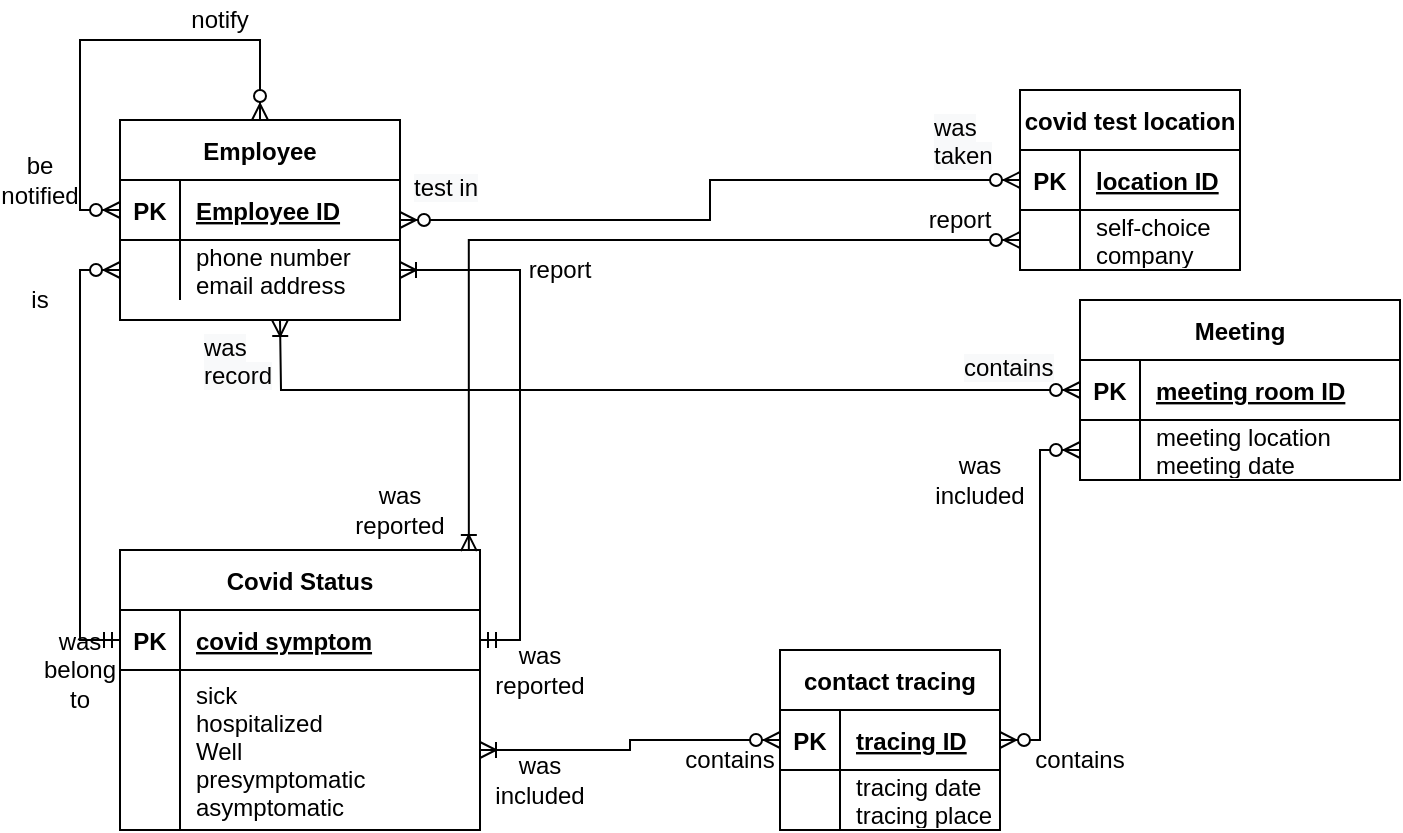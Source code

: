 <mxfile version="15.1.4" type="github">
  <diagram id="R2lEEEUBdFMjLlhIrx00" name="Page-1">
    <mxGraphModel dx="1113" dy="598" grid="1" gridSize="10" guides="1" tooltips="1" connect="1" arrows="1" fold="1" page="1" pageScale="1" pageWidth="850" pageHeight="1100" math="0" shadow="0" extFonts="Permanent Marker^https://fonts.googleapis.com/css?family=Permanent+Marker">
      <root>
        <mxCell id="0" />
        <mxCell id="1" parent="0" />
        <mxCell id="C-vyLk0tnHw3VtMMgP7b-2" value="Covid Status" style="shape=table;startSize=30;container=1;collapsible=1;childLayout=tableLayout;fixedRows=1;rowLines=0;fontStyle=1;align=center;resizeLast=1;" parent="1" vertex="1">
          <mxGeometry x="60" y="335" width="180" height="140" as="geometry" />
        </mxCell>
        <mxCell id="C-vyLk0tnHw3VtMMgP7b-3" value="" style="shape=partialRectangle;collapsible=0;dropTarget=0;pointerEvents=0;fillColor=none;points=[[0,0.5],[1,0.5]];portConstraint=eastwest;top=0;left=0;right=0;bottom=1;" parent="C-vyLk0tnHw3VtMMgP7b-2" vertex="1">
          <mxGeometry y="30" width="180" height="30" as="geometry" />
        </mxCell>
        <mxCell id="C-vyLk0tnHw3VtMMgP7b-4" value="PK" style="shape=partialRectangle;overflow=hidden;connectable=0;fillColor=none;top=0;left=0;bottom=0;right=0;fontStyle=1;" parent="C-vyLk0tnHw3VtMMgP7b-3" vertex="1">
          <mxGeometry width="30" height="30" as="geometry" />
        </mxCell>
        <mxCell id="C-vyLk0tnHw3VtMMgP7b-5" value="covid symptom" style="shape=partialRectangle;overflow=hidden;connectable=0;fillColor=none;top=0;left=0;bottom=0;right=0;align=left;spacingLeft=6;fontStyle=5;" parent="C-vyLk0tnHw3VtMMgP7b-3" vertex="1">
          <mxGeometry x="30" width="150" height="30" as="geometry" />
        </mxCell>
        <mxCell id="C-vyLk0tnHw3VtMMgP7b-6" value="" style="shape=partialRectangle;collapsible=0;dropTarget=0;pointerEvents=0;fillColor=none;points=[[0,0.5],[1,0.5]];portConstraint=eastwest;top=0;left=0;right=0;bottom=0;" parent="C-vyLk0tnHw3VtMMgP7b-2" vertex="1">
          <mxGeometry y="60" width="180" height="80" as="geometry" />
        </mxCell>
        <mxCell id="C-vyLk0tnHw3VtMMgP7b-7" value="" style="shape=partialRectangle;overflow=hidden;connectable=0;fillColor=none;top=0;left=0;bottom=0;right=0;" parent="C-vyLk0tnHw3VtMMgP7b-6" vertex="1">
          <mxGeometry width="30" height="80" as="geometry" />
        </mxCell>
        <mxCell id="C-vyLk0tnHw3VtMMgP7b-8" value="sick&#xa;hospitalized&#xa;Well&#xa;presymptomatic&#xa;asymptomatic" style="shape=partialRectangle;overflow=hidden;connectable=0;fillColor=none;top=0;left=0;bottom=0;right=0;align=left;spacingLeft=6;" parent="C-vyLk0tnHw3VtMMgP7b-6" vertex="1">
          <mxGeometry x="30" width="150" height="80" as="geometry" />
        </mxCell>
        <mxCell id="XWmWEkHzmsbkPRWzCS1h-53" style="edgeStyle=orthogonalEdgeStyle;rounded=0;orthogonalLoop=1;jettySize=auto;html=1;exitX=1;exitY=0.5;exitDx=0;exitDy=0;entryX=0;entryY=0.5;entryDx=0;entryDy=0;startArrow=ERzeroToMany;startFill=1;endArrow=ERzeroToMany;endFill=1;" parent="1" source="C-vyLk0tnHw3VtMMgP7b-23" target="XWmWEkHzmsbkPRWzCS1h-47" edge="1">
          <mxGeometry relative="1" as="geometry" />
        </mxCell>
        <mxCell id="C-vyLk0tnHw3VtMMgP7b-23" value="Employee" style="shape=table;startSize=30;container=1;collapsible=1;childLayout=tableLayout;fixedRows=1;rowLines=0;fontStyle=1;align=center;resizeLast=1;" parent="1" vertex="1">
          <mxGeometry x="60" y="120" width="140" height="100" as="geometry" />
        </mxCell>
        <mxCell id="C-vyLk0tnHw3VtMMgP7b-24" value="" style="shape=partialRectangle;collapsible=0;dropTarget=0;pointerEvents=0;fillColor=none;points=[[0,0.5],[1,0.5]];portConstraint=eastwest;top=0;left=0;right=0;bottom=1;" parent="C-vyLk0tnHw3VtMMgP7b-23" vertex="1">
          <mxGeometry y="30" width="140" height="30" as="geometry" />
        </mxCell>
        <mxCell id="C-vyLk0tnHw3VtMMgP7b-25" value="PK" style="shape=partialRectangle;overflow=hidden;connectable=0;fillColor=none;top=0;left=0;bottom=0;right=0;fontStyle=1;" parent="C-vyLk0tnHw3VtMMgP7b-24" vertex="1">
          <mxGeometry width="30" height="30" as="geometry" />
        </mxCell>
        <mxCell id="C-vyLk0tnHw3VtMMgP7b-26" value="Employee ID" style="shape=partialRectangle;overflow=hidden;connectable=0;fillColor=none;top=0;left=0;bottom=0;right=0;align=left;spacingLeft=6;fontStyle=5;" parent="C-vyLk0tnHw3VtMMgP7b-24" vertex="1">
          <mxGeometry x="30" width="110" height="30" as="geometry" />
        </mxCell>
        <mxCell id="C-vyLk0tnHw3VtMMgP7b-27" value="" style="shape=partialRectangle;collapsible=0;dropTarget=0;pointerEvents=0;fillColor=none;points=[[0,0.5],[1,0.5]];portConstraint=eastwest;top=0;left=0;right=0;bottom=0;" parent="C-vyLk0tnHw3VtMMgP7b-23" vertex="1">
          <mxGeometry y="60" width="140" height="30" as="geometry" />
        </mxCell>
        <mxCell id="C-vyLk0tnHw3VtMMgP7b-28" value="" style="shape=partialRectangle;overflow=hidden;connectable=0;fillColor=none;top=0;left=0;bottom=0;right=0;" parent="C-vyLk0tnHw3VtMMgP7b-27" vertex="1">
          <mxGeometry width="30" height="30" as="geometry" />
        </mxCell>
        <mxCell id="C-vyLk0tnHw3VtMMgP7b-29" value="phone number&#xa;email address" style="shape=partialRectangle;overflow=hidden;connectable=0;fillColor=none;top=0;left=0;bottom=0;right=0;align=left;spacingLeft=6;" parent="C-vyLk0tnHw3VtMMgP7b-27" vertex="1">
          <mxGeometry x="30" width="110" height="30" as="geometry" />
        </mxCell>
        <mxCell id="XWmWEkHzmsbkPRWzCS1h-21" style="edgeStyle=orthogonalEdgeStyle;rounded=0;orthogonalLoop=1;jettySize=auto;html=1;exitX=0;exitY=0.5;exitDx=0;exitDy=0;startArrow=ERzeroToMany;startFill=1;endArrow=ERzeroToMany;endFill=1;entryX=0.5;entryY=0;entryDx=0;entryDy=0;" parent="C-vyLk0tnHw3VtMMgP7b-23" source="C-vyLk0tnHw3VtMMgP7b-24" target="C-vyLk0tnHw3VtMMgP7b-23" edge="1">
          <mxGeometry relative="1" as="geometry">
            <mxPoint x="-10" y="-40.0" as="targetPoint" />
            <Array as="points">
              <mxPoint x="-20" y="45" />
              <mxPoint x="-20" y="-40" />
              <mxPoint x="70" y="-40" />
            </Array>
          </mxGeometry>
        </mxCell>
        <mxCell id="XWmWEkHzmsbkPRWzCS1h-3" value="is" style="text;html=1;strokeColor=none;fillColor=none;align=center;verticalAlign=middle;whiteSpace=wrap;rounded=0;" parent="1" vertex="1">
          <mxGeometry y="210" width="40" as="geometry" />
        </mxCell>
        <mxCell id="XWmWEkHzmsbkPRWzCS1h-4" value="was reported" style="text;html=1;strokeColor=none;fillColor=none;align=center;verticalAlign=middle;whiteSpace=wrap;rounded=0;" parent="1" vertex="1">
          <mxGeometry x="250" y="390" width="40" height="10" as="geometry" />
        </mxCell>
        <mxCell id="XWmWEkHzmsbkPRWzCS1h-10" value="Meeting" style="shape=table;startSize=30;container=1;collapsible=1;childLayout=tableLayout;fixedRows=1;rowLines=0;fontStyle=1;align=center;resizeLast=1;" parent="1" vertex="1">
          <mxGeometry x="540" y="210" width="160" height="90" as="geometry">
            <mxRectangle x="610" y="250" width="80" height="30" as="alternateBounds" />
          </mxGeometry>
        </mxCell>
        <mxCell id="XWmWEkHzmsbkPRWzCS1h-11" value="" style="shape=partialRectangle;collapsible=0;dropTarget=0;pointerEvents=0;fillColor=none;points=[[0,0.5],[1,0.5]];portConstraint=eastwest;top=0;left=0;right=0;bottom=1;" parent="XWmWEkHzmsbkPRWzCS1h-10" vertex="1">
          <mxGeometry y="30" width="160" height="30" as="geometry" />
        </mxCell>
        <mxCell id="XWmWEkHzmsbkPRWzCS1h-12" value="PK" style="shape=partialRectangle;overflow=hidden;connectable=0;fillColor=none;top=0;left=0;bottom=0;right=0;fontStyle=1;" parent="XWmWEkHzmsbkPRWzCS1h-11" vertex="1">
          <mxGeometry width="30" height="30" as="geometry" />
        </mxCell>
        <mxCell id="XWmWEkHzmsbkPRWzCS1h-13" value="meeting room ID" style="shape=partialRectangle;overflow=hidden;connectable=0;fillColor=none;top=0;left=0;bottom=0;right=0;align=left;spacingLeft=6;fontStyle=5;" parent="XWmWEkHzmsbkPRWzCS1h-11" vertex="1">
          <mxGeometry x="30" width="130" height="30" as="geometry" />
        </mxCell>
        <mxCell id="XWmWEkHzmsbkPRWzCS1h-14" value="" style="shape=partialRectangle;collapsible=0;dropTarget=0;pointerEvents=0;fillColor=none;points=[[0,0.5],[1,0.5]];portConstraint=eastwest;top=0;left=0;right=0;bottom=0;" parent="XWmWEkHzmsbkPRWzCS1h-10" vertex="1">
          <mxGeometry y="60" width="160" height="30" as="geometry" />
        </mxCell>
        <mxCell id="XWmWEkHzmsbkPRWzCS1h-15" value="" style="shape=partialRectangle;overflow=hidden;connectable=0;fillColor=none;top=0;left=0;bottom=0;right=0;" parent="XWmWEkHzmsbkPRWzCS1h-14" vertex="1">
          <mxGeometry width="30" height="30" as="geometry" />
        </mxCell>
        <mxCell id="XWmWEkHzmsbkPRWzCS1h-16" value="meeting location&#xa;meeting date" style="shape=partialRectangle;overflow=hidden;connectable=0;fillColor=none;top=0;left=0;bottom=0;right=0;align=left;spacingLeft=6;" parent="XWmWEkHzmsbkPRWzCS1h-14" vertex="1">
          <mxGeometry x="30" width="130" height="30" as="geometry" />
        </mxCell>
        <mxCell id="XWmWEkHzmsbkPRWzCS1h-18" style="edgeStyle=orthogonalEdgeStyle;rounded=0;orthogonalLoop=1;jettySize=auto;html=1;entryX=0;entryY=0.5;entryDx=0;entryDy=0;startArrow=ERoneToMany;startFill=0;endArrow=ERzeroToMany;endFill=1;" parent="1" target="XWmWEkHzmsbkPRWzCS1h-11" edge="1">
          <mxGeometry relative="1" as="geometry">
            <mxPoint x="140" y="220" as="sourcePoint" />
          </mxGeometry>
        </mxCell>
        <mxCell id="XWmWEkHzmsbkPRWzCS1h-19" value="contains" style="text;html=1;strokeColor=none;fillColor=none;align=center;verticalAlign=middle;whiteSpace=wrap;rounded=0;" parent="1" vertex="1">
          <mxGeometry x="520" y="440" width="40" as="geometry" />
        </mxCell>
        <mxCell id="XWmWEkHzmsbkPRWzCS1h-20" value="&lt;span style=&quot;color: rgb(0 , 0 , 0) ; font-family: &amp;#34;helvetica&amp;#34; ; font-size: 12px ; font-style: normal ; font-weight: 400 ; letter-spacing: normal ; text-align: center ; text-indent: 0px ; text-transform: none ; word-spacing: 0px ; background-color: rgb(248 , 249 , 250) ; display: inline ; float: none&quot;&gt;contains&lt;/span&gt;" style="text;whiteSpace=wrap;html=1;" parent="1" vertex="1">
          <mxGeometry x="480" y="230" width="60" height="30" as="geometry" />
        </mxCell>
        <mxCell id="XWmWEkHzmsbkPRWzCS1h-22" value="notify" style="text;html=1;strokeColor=none;fillColor=none;align=center;verticalAlign=middle;whiteSpace=wrap;rounded=0;" parent="1" vertex="1">
          <mxGeometry x="90" y="60" width="40" height="20" as="geometry" />
        </mxCell>
        <mxCell id="XWmWEkHzmsbkPRWzCS1h-23" value="be&lt;br&gt;notified" style="text;html=1;strokeColor=none;fillColor=none;align=center;verticalAlign=middle;whiteSpace=wrap;rounded=0;" parent="1" vertex="1">
          <mxGeometry y="140" width="40" height="20" as="geometry" />
        </mxCell>
        <mxCell id="XWmWEkHzmsbkPRWzCS1h-25" style="edgeStyle=orthogonalEdgeStyle;rounded=0;orthogonalLoop=1;jettySize=auto;html=1;exitX=0;exitY=0.5;exitDx=0;exitDy=0;entryX=0;entryY=0.5;entryDx=0;entryDy=0;startArrow=ERzeroToMany;startFill=1;endArrow=ERmandOne;endFill=0;" parent="1" source="C-vyLk0tnHw3VtMMgP7b-27" target="C-vyLk0tnHw3VtMMgP7b-3" edge="1">
          <mxGeometry relative="1" as="geometry" />
        </mxCell>
        <mxCell id="XWmWEkHzmsbkPRWzCS1h-26" style="edgeStyle=orthogonalEdgeStyle;rounded=0;orthogonalLoop=1;jettySize=auto;html=1;exitX=1;exitY=0.5;exitDx=0;exitDy=0;entryX=1;entryY=0.5;entryDx=0;entryDy=0;startArrow=ERmandOne;startFill=0;endArrow=ERoneToMany;endFill=0;" parent="1" source="C-vyLk0tnHw3VtMMgP7b-3" target="C-vyLk0tnHw3VtMMgP7b-27" edge="1">
          <mxGeometry relative="1" as="geometry">
            <mxPoint x="306.15" y="293.67" as="targetPoint" />
          </mxGeometry>
        </mxCell>
        <mxCell id="XWmWEkHzmsbkPRWzCS1h-27" value="report" style="text;html=1;strokeColor=none;fillColor=none;align=center;verticalAlign=middle;whiteSpace=wrap;rounded=0;" parent="1" vertex="1">
          <mxGeometry x="260" y="195" width="40" as="geometry" />
        </mxCell>
        <mxCell id="XWmWEkHzmsbkPRWzCS1h-30" value="was belong to" style="text;html=1;strokeColor=none;fillColor=none;align=center;verticalAlign=middle;whiteSpace=wrap;rounded=0;" parent="1" vertex="1">
          <mxGeometry x="20" y="390" width="40" height="10" as="geometry" />
        </mxCell>
        <mxCell id="XWmWEkHzmsbkPRWzCS1h-43" style="edgeStyle=orthogonalEdgeStyle;rounded=0;orthogonalLoop=1;jettySize=auto;html=1;exitX=0;exitY=0.5;exitDx=0;exitDy=0;startArrow=ERzeroToMany;startFill=1;endArrow=ERoneToMany;endFill=0;" parent="1" source="XWmWEkHzmsbkPRWzCS1h-31" target="C-vyLk0tnHw3VtMMgP7b-6" edge="1">
          <mxGeometry relative="1" as="geometry" />
        </mxCell>
        <mxCell id="XWmWEkHzmsbkPRWzCS1h-31" value="contact tracing" style="shape=table;startSize=30;container=1;collapsible=1;childLayout=tableLayout;fixedRows=1;rowLines=0;fontStyle=1;align=center;resizeLast=1;" parent="1" vertex="1">
          <mxGeometry x="390" y="385" width="110" height="90" as="geometry" />
        </mxCell>
        <mxCell id="XWmWEkHzmsbkPRWzCS1h-32" value="" style="shape=partialRectangle;collapsible=0;dropTarget=0;pointerEvents=0;fillColor=none;points=[[0,0.5],[1,0.5]];portConstraint=eastwest;top=0;left=0;right=0;bottom=1;" parent="XWmWEkHzmsbkPRWzCS1h-31" vertex="1">
          <mxGeometry y="30" width="110" height="30" as="geometry" />
        </mxCell>
        <mxCell id="XWmWEkHzmsbkPRWzCS1h-33" value="PK" style="shape=partialRectangle;overflow=hidden;connectable=0;fillColor=none;top=0;left=0;bottom=0;right=0;fontStyle=1;" parent="XWmWEkHzmsbkPRWzCS1h-32" vertex="1">
          <mxGeometry width="30" height="30" as="geometry" />
        </mxCell>
        <mxCell id="XWmWEkHzmsbkPRWzCS1h-34" value="tracing ID" style="shape=partialRectangle;overflow=hidden;connectable=0;fillColor=none;top=0;left=0;bottom=0;right=0;align=left;spacingLeft=6;fontStyle=5;" parent="XWmWEkHzmsbkPRWzCS1h-32" vertex="1">
          <mxGeometry x="30" width="80" height="30" as="geometry" />
        </mxCell>
        <mxCell id="XWmWEkHzmsbkPRWzCS1h-35" value="" style="shape=partialRectangle;collapsible=0;dropTarget=0;pointerEvents=0;fillColor=none;points=[[0,0.5],[1,0.5]];portConstraint=eastwest;top=0;left=0;right=0;bottom=0;" parent="XWmWEkHzmsbkPRWzCS1h-31" vertex="1">
          <mxGeometry y="60" width="110" height="30" as="geometry" />
        </mxCell>
        <mxCell id="XWmWEkHzmsbkPRWzCS1h-36" value="" style="shape=partialRectangle;overflow=hidden;connectable=0;fillColor=none;top=0;left=0;bottom=0;right=0;" parent="XWmWEkHzmsbkPRWzCS1h-35" vertex="1">
          <mxGeometry width="30" height="30" as="geometry" />
        </mxCell>
        <mxCell id="XWmWEkHzmsbkPRWzCS1h-37" value="tracing date&#xa;tracing place" style="shape=partialRectangle;overflow=hidden;connectable=0;fillColor=none;top=0;left=0;bottom=0;right=0;align=left;spacingLeft=6;" parent="XWmWEkHzmsbkPRWzCS1h-35" vertex="1">
          <mxGeometry x="30" width="80" height="30" as="geometry" />
        </mxCell>
        <mxCell id="XWmWEkHzmsbkPRWzCS1h-38" style="edgeStyle=orthogonalEdgeStyle;rounded=0;orthogonalLoop=1;jettySize=auto;html=1;exitX=1;exitY=0.5;exitDx=0;exitDy=0;entryX=0;entryY=0.5;entryDx=0;entryDy=0;startArrow=ERzeroToMany;startFill=1;endArrow=ERzeroToMany;endFill=1;" parent="1" source="XWmWEkHzmsbkPRWzCS1h-32" target="XWmWEkHzmsbkPRWzCS1h-14" edge="1">
          <mxGeometry relative="1" as="geometry" />
        </mxCell>
        <mxCell id="XWmWEkHzmsbkPRWzCS1h-42" value="was included" style="text;html=1;strokeColor=none;fillColor=none;align=center;verticalAlign=middle;whiteSpace=wrap;rounded=0;" parent="1" vertex="1">
          <mxGeometry x="470" y="300" width="40" as="geometry" />
        </mxCell>
        <mxCell id="XWmWEkHzmsbkPRWzCS1h-44" value="contains" style="text;html=1;strokeColor=none;fillColor=none;align=center;verticalAlign=middle;whiteSpace=wrap;rounded=0;" parent="1" vertex="1">
          <mxGeometry x="345" y="440" width="40" as="geometry" />
        </mxCell>
        <mxCell id="XWmWEkHzmsbkPRWzCS1h-45" value="was included" style="text;html=1;strokeColor=none;fillColor=none;align=center;verticalAlign=middle;whiteSpace=wrap;rounded=0;" parent="1" vertex="1">
          <mxGeometry x="250" y="450" width="40" as="geometry" />
        </mxCell>
        <mxCell id="XWmWEkHzmsbkPRWzCS1h-46" value="covid test location" style="shape=table;startSize=30;container=1;collapsible=1;childLayout=tableLayout;fixedRows=1;rowLines=0;fontStyle=1;align=center;resizeLast=1;" parent="1" vertex="1">
          <mxGeometry x="510" y="105" width="110" height="90" as="geometry" />
        </mxCell>
        <mxCell id="XWmWEkHzmsbkPRWzCS1h-47" value="" style="shape=partialRectangle;collapsible=0;dropTarget=0;pointerEvents=0;fillColor=none;points=[[0,0.5],[1,0.5]];portConstraint=eastwest;top=0;left=0;right=0;bottom=1;" parent="XWmWEkHzmsbkPRWzCS1h-46" vertex="1">
          <mxGeometry y="30" width="110" height="30" as="geometry" />
        </mxCell>
        <mxCell id="XWmWEkHzmsbkPRWzCS1h-48" value="PK" style="shape=partialRectangle;overflow=hidden;connectable=0;fillColor=none;top=0;left=0;bottom=0;right=0;fontStyle=1;" parent="XWmWEkHzmsbkPRWzCS1h-47" vertex="1">
          <mxGeometry width="30" height="30" as="geometry" />
        </mxCell>
        <mxCell id="XWmWEkHzmsbkPRWzCS1h-49" value="location ID" style="shape=partialRectangle;overflow=hidden;connectable=0;fillColor=none;top=0;left=0;bottom=0;right=0;align=left;spacingLeft=6;fontStyle=5;" parent="XWmWEkHzmsbkPRWzCS1h-47" vertex="1">
          <mxGeometry x="30" width="80" height="30" as="geometry" />
        </mxCell>
        <mxCell id="XWmWEkHzmsbkPRWzCS1h-50" value="" style="shape=partialRectangle;collapsible=0;dropTarget=0;pointerEvents=0;fillColor=none;points=[[0,0.5],[1,0.5]];portConstraint=eastwest;top=0;left=0;right=0;bottom=0;" parent="XWmWEkHzmsbkPRWzCS1h-46" vertex="1">
          <mxGeometry y="60" width="110" height="30" as="geometry" />
        </mxCell>
        <mxCell id="XWmWEkHzmsbkPRWzCS1h-51" value="" style="shape=partialRectangle;overflow=hidden;connectable=0;fillColor=none;top=0;left=0;bottom=0;right=0;" parent="XWmWEkHzmsbkPRWzCS1h-50" vertex="1">
          <mxGeometry width="30" height="30" as="geometry" />
        </mxCell>
        <mxCell id="XWmWEkHzmsbkPRWzCS1h-52" value="self-choice&#xa;company" style="shape=partialRectangle;overflow=hidden;connectable=0;fillColor=none;top=0;left=0;bottom=0;right=0;align=left;spacingLeft=6;" parent="XWmWEkHzmsbkPRWzCS1h-50" vertex="1">
          <mxGeometry x="30" width="80" height="30" as="geometry" />
        </mxCell>
        <mxCell id="XWmWEkHzmsbkPRWzCS1h-54" value="&lt;span style=&quot;color: rgb(0 , 0 , 0) ; font-family: &amp;#34;helvetica&amp;#34; ; font-size: 12px ; font-style: normal ; font-weight: 400 ; letter-spacing: normal ; text-align: center ; text-indent: 0px ; text-transform: none ; word-spacing: 0px ; background-color: rgb(248 , 249 , 250) ; display: inline ; float: none&quot;&gt;test in&lt;/span&gt;" style="text;whiteSpace=wrap;html=1;" parent="1" vertex="1">
          <mxGeometry x="205" y="140" width="35" height="30" as="geometry" />
        </mxCell>
        <mxCell id="XWmWEkHzmsbkPRWzCS1h-55" value="&lt;span style=&quot;color: rgb(0 , 0 , 0) ; font-family: &amp;#34;helvetica&amp;#34; ; font-size: 12px ; font-style: normal ; font-weight: 400 ; letter-spacing: normal ; text-align: center ; text-indent: 0px ; text-transform: none ; word-spacing: 0px ; background-color: rgb(248 , 249 , 250) ; display: inline ; float: none&quot;&gt;was taken&lt;/span&gt;" style="text;whiteSpace=wrap;html=1;" parent="1" vertex="1">
          <mxGeometry x="465" y="110" width="35" height="30" as="geometry" />
        </mxCell>
        <mxCell id="XWmWEkHzmsbkPRWzCS1h-56" style="edgeStyle=orthogonalEdgeStyle;rounded=0;orthogonalLoop=1;jettySize=auto;html=1;exitX=0;exitY=0.5;exitDx=0;exitDy=0;entryX=0.969;entryY=0.004;entryDx=0;entryDy=0;startArrow=ERzeroToMany;startFill=1;endArrow=ERoneToMany;endFill=0;entryPerimeter=0;" parent="1" source="XWmWEkHzmsbkPRWzCS1h-50" target="C-vyLk0tnHw3VtMMgP7b-2" edge="1">
          <mxGeometry relative="1" as="geometry" />
        </mxCell>
        <mxCell id="XWmWEkHzmsbkPRWzCS1h-57" value="report" style="text;html=1;strokeColor=none;fillColor=none;align=center;verticalAlign=middle;whiteSpace=wrap;rounded=0;" parent="1" vertex="1">
          <mxGeometry x="460" y="170" width="40" as="geometry" />
        </mxCell>
        <mxCell id="XWmWEkHzmsbkPRWzCS1h-58" value="was reported" style="text;html=1;strokeColor=none;fillColor=none;align=center;verticalAlign=middle;whiteSpace=wrap;rounded=0;" parent="1" vertex="1">
          <mxGeometry x="180" y="310" width="40" height="10" as="geometry" />
        </mxCell>
        <mxCell id="p2qAfSeYsGOwA370vLV0-1" value="&lt;span style=&quot;color: rgb(0 , 0 , 0) ; font-family: &amp;#34;helvetica&amp;#34; ; font-size: 12px ; font-style: normal ; font-weight: 400 ; letter-spacing: normal ; text-align: center ; text-indent: 0px ; text-transform: none ; word-spacing: 0px ; background-color: rgb(248 , 249 , 250) ; display: inline ; float: none&quot;&gt;was record&lt;/span&gt;" style="text;whiteSpace=wrap;html=1;" vertex="1" parent="1">
          <mxGeometry x="100" y="220" width="60" height="30" as="geometry" />
        </mxCell>
      </root>
    </mxGraphModel>
  </diagram>
</mxfile>
